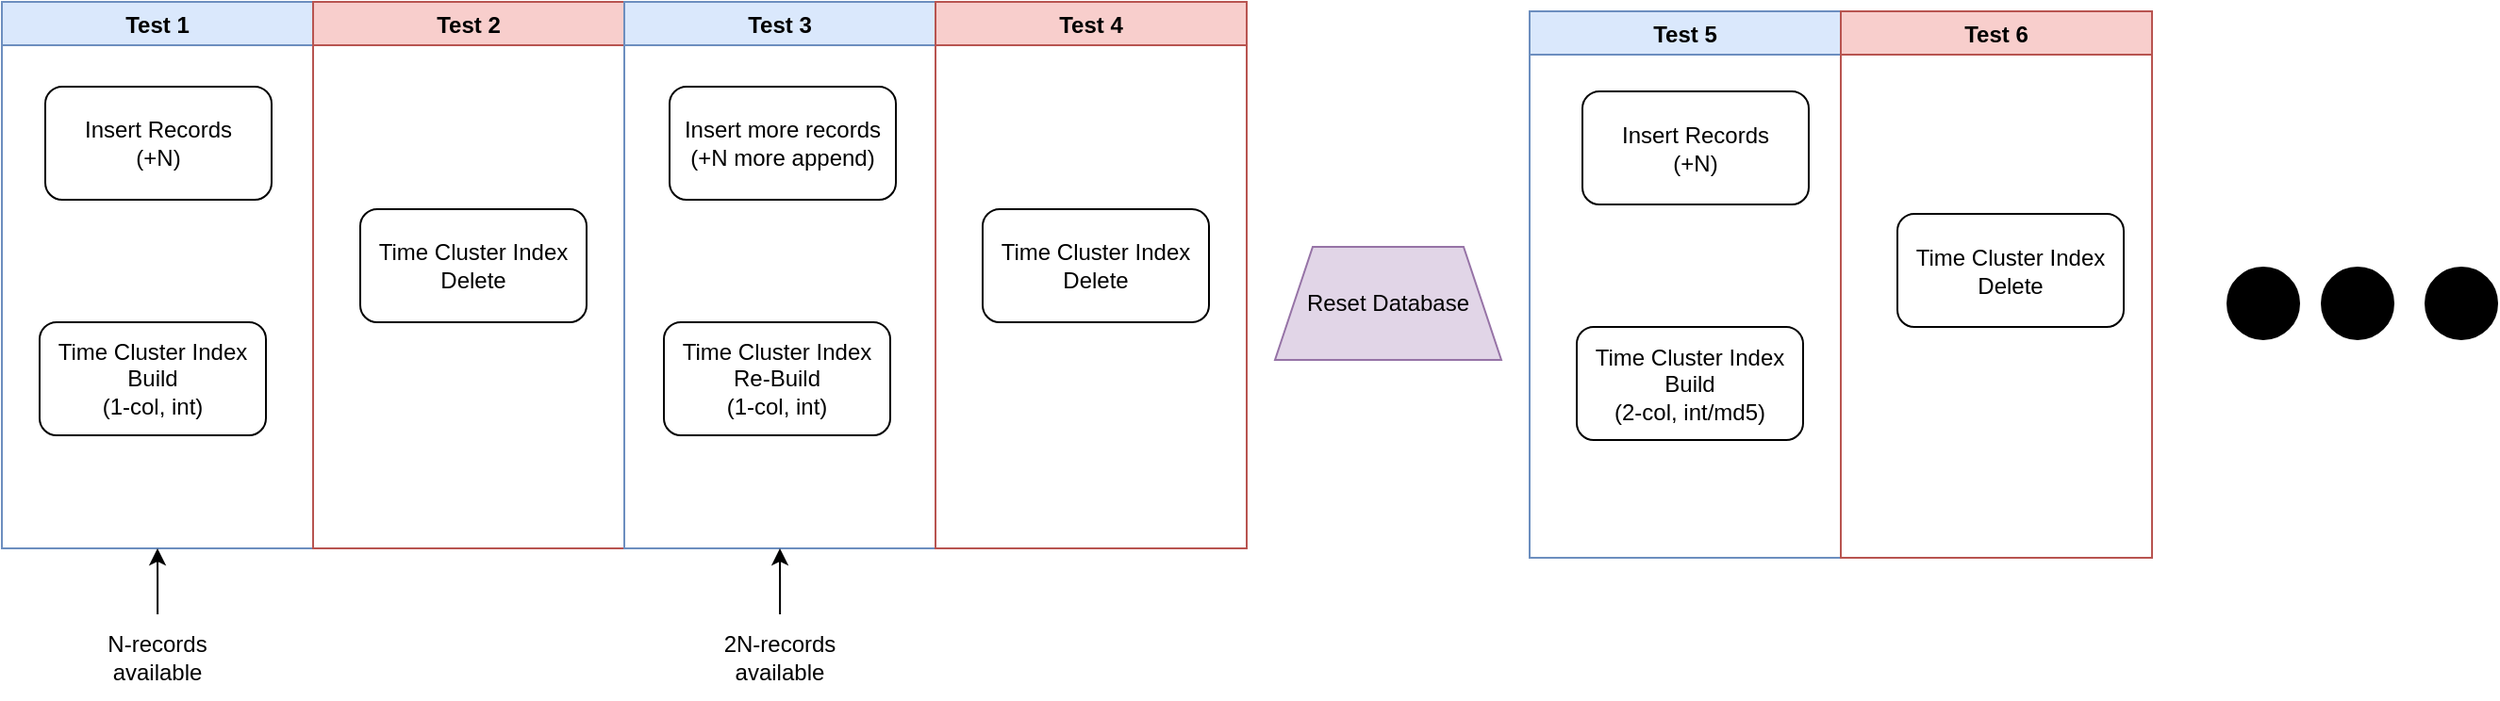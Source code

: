 <mxfile version="19.0.3" type="device"><diagram id="mandKXjutoKqocZyFMDz" name="Page-1"><mxGraphModel dx="1106" dy="892" grid="1" gridSize="5" guides="1" tooltips="1" connect="1" arrows="1" fold="1" page="1" pageScale="1" pageWidth="850" pageHeight="1100" math="0" shadow="0"><root><mxCell id="0"/><mxCell id="1" parent="0"/><mxCell id="CLTwMifDBuxSyYVB44ah-1" value="Test 1" style="swimlane;fillColor=#dae8fc;strokeColor=#6c8ebf;" vertex="1" parent="1"><mxGeometry x="40" y="225" width="165" height="290" as="geometry"/></mxCell><mxCell id="CLTwMifDBuxSyYVB44ah-7" value="Insert Records&lt;br&gt;(+N)" style="rounded=1;whiteSpace=wrap;html=1;" vertex="1" parent="CLTwMifDBuxSyYVB44ah-1"><mxGeometry x="23" y="45" width="120" height="60" as="geometry"/></mxCell><mxCell id="CLTwMifDBuxSyYVB44ah-8" value="Time Cluster Index Build &lt;br&gt;(1-col, int)" style="rounded=1;whiteSpace=wrap;html=1;" vertex="1" parent="CLTwMifDBuxSyYVB44ah-1"><mxGeometry x="20" y="170" width="120" height="60" as="geometry"/></mxCell><mxCell id="CLTwMifDBuxSyYVB44ah-2" value="Test 2" style="swimlane;fillColor=#f8cecc;strokeColor=#b85450;" vertex="1" parent="1"><mxGeometry x="205" y="225" width="165" height="290" as="geometry"/></mxCell><mxCell id="CLTwMifDBuxSyYVB44ah-13" value="Time Cluster Index Delete" style="rounded=1;whiteSpace=wrap;html=1;" vertex="1" parent="CLTwMifDBuxSyYVB44ah-2"><mxGeometry x="25" y="110" width="120" height="60" as="geometry"/></mxCell><mxCell id="CLTwMifDBuxSyYVB44ah-3" value="Test 3" style="swimlane;fillColor=#dae8fc;strokeColor=#6c8ebf;" vertex="1" parent="1"><mxGeometry x="370" y="225" width="165" height="290" as="geometry"/></mxCell><mxCell id="CLTwMifDBuxSyYVB44ah-11" value="Insert more records&lt;br&gt;(+N more append)" style="rounded=1;whiteSpace=wrap;html=1;" vertex="1" parent="CLTwMifDBuxSyYVB44ah-3"><mxGeometry x="24" y="45" width="120" height="60" as="geometry"/></mxCell><mxCell id="CLTwMifDBuxSyYVB44ah-12" value="Time Cluster Index Re-Build&lt;br&gt;(1-col, int)" style="rounded=1;whiteSpace=wrap;html=1;" vertex="1" parent="CLTwMifDBuxSyYVB44ah-3"><mxGeometry x="21" y="170" width="120" height="60" as="geometry"/></mxCell><mxCell id="CLTwMifDBuxSyYVB44ah-4" value="Test 4" style="swimlane;fillColor=#f8cecc;strokeColor=#b85450;" vertex="1" parent="1"><mxGeometry x="535" y="225" width="165" height="290" as="geometry"/></mxCell><mxCell id="CLTwMifDBuxSyYVB44ah-14" value="Time Cluster Index Delete" style="rounded=1;whiteSpace=wrap;html=1;" vertex="1" parent="CLTwMifDBuxSyYVB44ah-4"><mxGeometry x="25" y="110" width="120" height="60" as="geometry"/></mxCell><mxCell id="CLTwMifDBuxSyYVB44ah-5" value="Test 5" style="swimlane;fillColor=#dae8fc;strokeColor=#6c8ebf;" vertex="1" parent="1"><mxGeometry x="850" y="230" width="165" height="290" as="geometry"/></mxCell><mxCell id="CLTwMifDBuxSyYVB44ah-6" value="Test 6" style="swimlane;fillColor=#f8cecc;strokeColor=#b85450;" vertex="1" parent="1"><mxGeometry x="1015" y="230" width="165" height="290" as="geometry"/></mxCell><mxCell id="CLTwMifDBuxSyYVB44ah-15" value="Insert Records&lt;br&gt;(+N)" style="rounded=1;whiteSpace=wrap;html=1;" vertex="1" parent="CLTwMifDBuxSyYVB44ah-6"><mxGeometry x="-137" y="42.5" width="120" height="60" as="geometry"/></mxCell><mxCell id="CLTwMifDBuxSyYVB44ah-16" value="Time Cluster Index Build &lt;br&gt;(2-col, int/md5)" style="rounded=1;whiteSpace=wrap;html=1;" vertex="1" parent="CLTwMifDBuxSyYVB44ah-6"><mxGeometry x="-140" y="167.5" width="120" height="60" as="geometry"/></mxCell><mxCell id="CLTwMifDBuxSyYVB44ah-17" value="Time Cluster Index Delete" style="rounded=1;whiteSpace=wrap;html=1;" vertex="1" parent="CLTwMifDBuxSyYVB44ah-6"><mxGeometry x="30" y="107.5" width="120" height="60" as="geometry"/></mxCell><mxCell id="CLTwMifDBuxSyYVB44ah-10" value="Reset Database" style="shape=trapezoid;perimeter=trapezoidPerimeter;whiteSpace=wrap;html=1;fixedSize=1;fillColor=#e1d5e7;strokeColor=#9673a6;" vertex="1" parent="1"><mxGeometry x="715" y="355" width="120" height="60" as="geometry"/></mxCell><mxCell id="CLTwMifDBuxSyYVB44ah-18" value="" style="ellipse;whiteSpace=wrap;html=1;aspect=fixed;fillColor=#000000;" vertex="1" parent="1"><mxGeometry x="1220" y="366" width="38" height="38" as="geometry"/></mxCell><mxCell id="CLTwMifDBuxSyYVB44ah-19" value="" style="ellipse;whiteSpace=wrap;html=1;aspect=fixed;fillColor=#000000;" vertex="1" parent="1"><mxGeometry x="1270" y="366" width="38" height="38" as="geometry"/></mxCell><mxCell id="CLTwMifDBuxSyYVB44ah-20" value="" style="ellipse;whiteSpace=wrap;html=1;aspect=fixed;fillColor=#000000;" vertex="1" parent="1"><mxGeometry x="1325" y="366" width="38" height="38" as="geometry"/></mxCell><mxCell id="CLTwMifDBuxSyYVB44ah-22" style="edgeStyle=orthogonalEdgeStyle;rounded=0;orthogonalLoop=1;jettySize=auto;html=1;entryX=0.5;entryY=1;entryDx=0;entryDy=0;" edge="1" parent="1" source="CLTwMifDBuxSyYVB44ah-21" target="CLTwMifDBuxSyYVB44ah-1"><mxGeometry relative="1" as="geometry"/></mxCell><mxCell id="CLTwMifDBuxSyYVB44ah-21" value="N-records&lt;br&gt;available" style="text;html=1;strokeColor=none;fillColor=none;align=center;verticalAlign=middle;whiteSpace=wrap;rounded=0;" vertex="1" parent="1"><mxGeometry x="81.25" y="550" width="82.5" height="45" as="geometry"/></mxCell><mxCell id="CLTwMifDBuxSyYVB44ah-24" style="edgeStyle=orthogonalEdgeStyle;rounded=0;orthogonalLoop=1;jettySize=auto;html=1;entryX=0.5;entryY=1;entryDx=0;entryDy=0;" edge="1" parent="1" source="CLTwMifDBuxSyYVB44ah-23" target="CLTwMifDBuxSyYVB44ah-3"><mxGeometry relative="1" as="geometry"/></mxCell><mxCell id="CLTwMifDBuxSyYVB44ah-23" value="2N-records&lt;br&gt;available" style="text;html=1;strokeColor=none;fillColor=none;align=center;verticalAlign=middle;whiteSpace=wrap;rounded=0;" vertex="1" parent="1"><mxGeometry x="411.25" y="550" width="82.5" height="45" as="geometry"/></mxCell></root></mxGraphModel></diagram></mxfile>